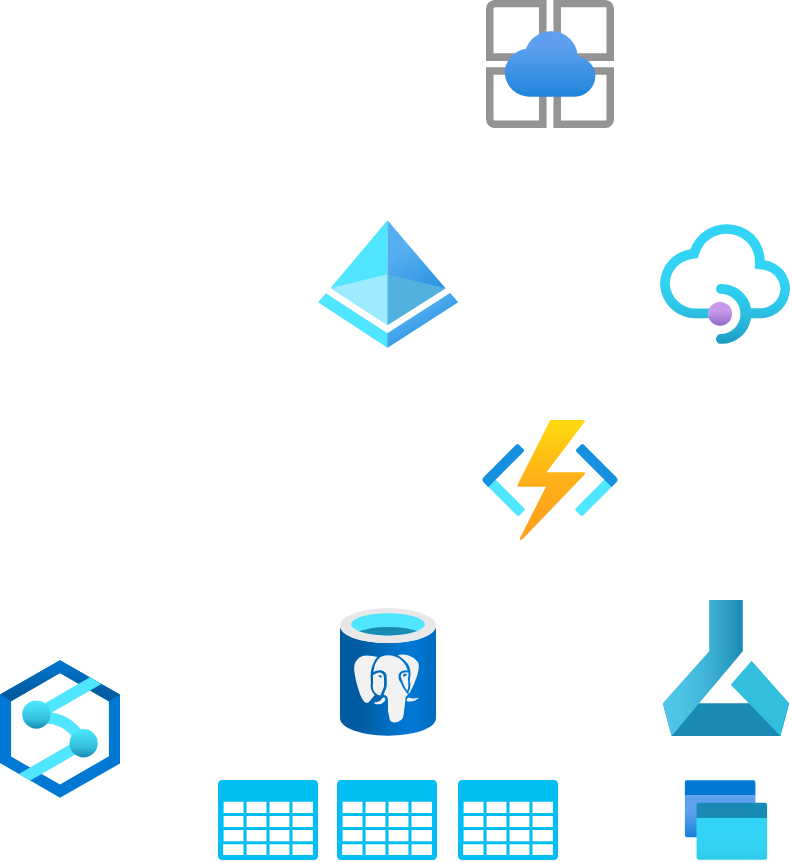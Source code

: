 <mxfile version="21.5.2" type="github">
  <diagram name="Page-1" id="KF-dXOLQkKWqXGsz7OHK">
    <mxGraphModel dx="1193" dy="660" grid="1" gridSize="10" guides="1" tooltips="1" connect="1" arrows="1" fold="1" page="1" pageScale="1" pageWidth="850" pageHeight="1100" math="0" shadow="0">
      <root>
        <mxCell id="0" />
        <mxCell id="1" parent="0" />
        <mxCell id="TwGJ_SuyY28aIZJCYmgl-1" value="" style="image;aspect=fixed;html=1;points=[];align=center;fontSize=12;image=img/lib/azure2/databases/Azure_Database_PostgreSQL_Server.svg;" vertex="1" parent="1">
          <mxGeometry x="320" y="384" width="48" height="64" as="geometry" />
        </mxCell>
        <mxCell id="TwGJ_SuyY28aIZJCYmgl-2" value="" style="image;aspect=fixed;html=1;points=[];align=center;fontSize=12;image=img/lib/azure2/compute/Function_Apps.svg;" vertex="1" parent="1">
          <mxGeometry x="391" y="290" width="68" height="60" as="geometry" />
        </mxCell>
        <mxCell id="TwGJ_SuyY28aIZJCYmgl-3" value="" style="image;aspect=fixed;html=1;points=[];align=center;fontSize=12;image=img/lib/azure2/app_services/App_Service_Environments.svg;" vertex="1" parent="1">
          <mxGeometry x="393" y="80" width="64" height="64" as="geometry" />
        </mxCell>
        <mxCell id="TwGJ_SuyY28aIZJCYmgl-4" value="" style="image;aspect=fixed;html=1;points=[];align=center;fontSize=12;image=img/lib/azure2/ai_machine_learning/Machine_Learning.svg;" vertex="1" parent="1">
          <mxGeometry x="481" y="380" width="64" height="68" as="geometry" />
        </mxCell>
        <mxCell id="TwGJ_SuyY28aIZJCYmgl-5" value="" style="image;aspect=fixed;html=1;points=[];align=center;fontSize=12;image=img/lib/azure2/app_services/API_Management_Services.svg;" vertex="1" parent="1">
          <mxGeometry x="480" y="192" width="65" height="60" as="geometry" />
        </mxCell>
        <mxCell id="TwGJ_SuyY28aIZJCYmgl-6" value="" style="image;aspect=fixed;html=1;points=[];align=center;fontSize=12;image=img/lib/azure2/identity/Azure_Active_Directory.svg;" vertex="1" parent="1">
          <mxGeometry x="309" y="190" width="70" height="64" as="geometry" />
        </mxCell>
        <mxCell id="TwGJ_SuyY28aIZJCYmgl-7" value="" style="verticalLabelPosition=bottom;html=1;verticalAlign=top;align=center;strokeColor=none;fillColor=#00BEF2;shape=mxgraph.azure.storage;pointerEvents=1;" vertex="1" parent="1">
          <mxGeometry x="259" y="470" width="50" height="40" as="geometry" />
        </mxCell>
        <mxCell id="TwGJ_SuyY28aIZJCYmgl-8" value="" style="verticalLabelPosition=bottom;html=1;verticalAlign=top;align=center;strokeColor=none;fillColor=#00BEF2;shape=mxgraph.azure.storage;pointerEvents=1;" vertex="1" parent="1">
          <mxGeometry x="318.5" y="470" width="50" height="40" as="geometry" />
        </mxCell>
        <mxCell id="TwGJ_SuyY28aIZJCYmgl-9" value="" style="verticalLabelPosition=bottom;html=1;verticalAlign=top;align=center;strokeColor=none;fillColor=#00BEF2;shape=mxgraph.azure.storage;pointerEvents=1;" vertex="1" parent="1">
          <mxGeometry x="379" y="470" width="50" height="40" as="geometry" />
        </mxCell>
        <mxCell id="TwGJ_SuyY28aIZJCYmgl-10" value="" style="image;aspect=fixed;html=1;points=[];align=center;fontSize=12;image=img/lib/azure2/analytics/Azure_Synapse_Analytics.svg;" vertex="1" parent="1">
          <mxGeometry x="150" y="410" width="60" height="69" as="geometry" />
        </mxCell>
        <mxCell id="TwGJ_SuyY28aIZJCYmgl-11" value="" style="image;aspect=fixed;html=1;points=[];align=center;fontSize=12;image=img/lib/azure2/general/Versions.svg;" vertex="1" parent="1">
          <mxGeometry x="492.33" y="470" width="41.33" height="40" as="geometry" />
        </mxCell>
      </root>
    </mxGraphModel>
  </diagram>
</mxfile>
